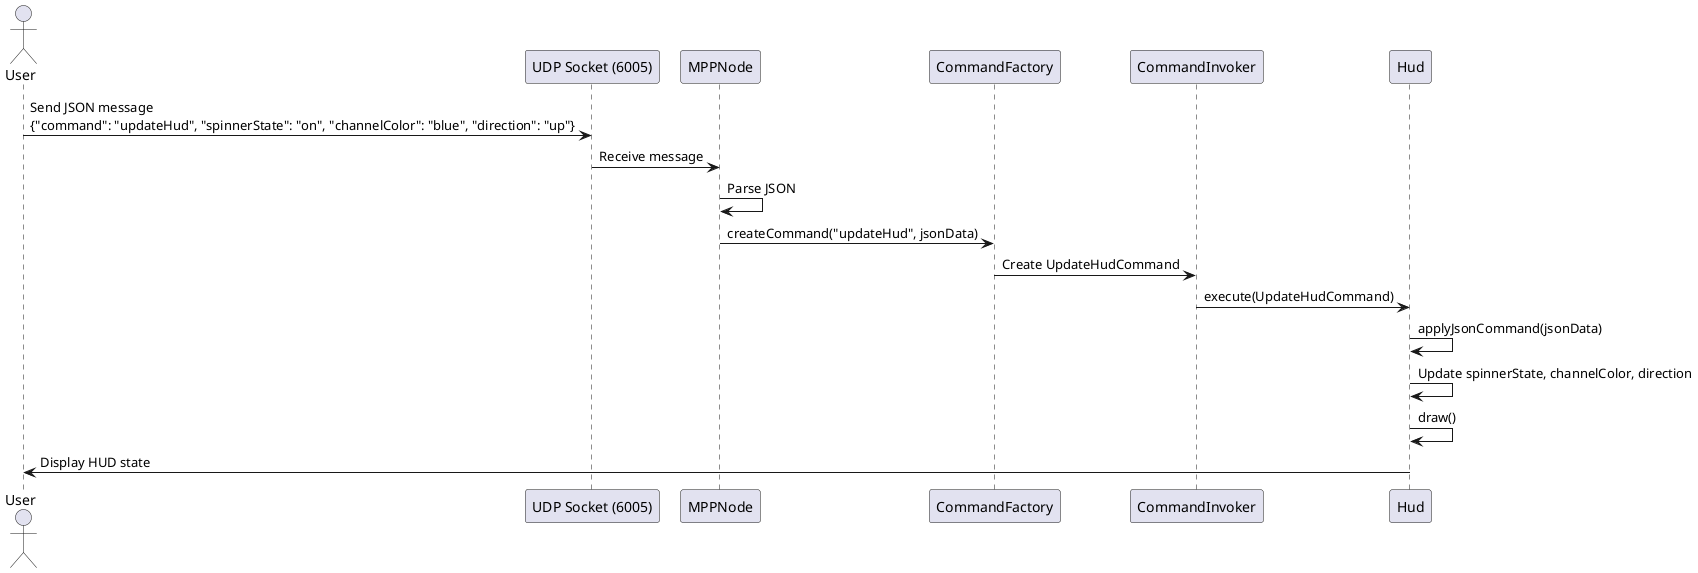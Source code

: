 @startuml
actor User
participant "UDP Socket (6005)" as UDPSocket
participant "MPPNode" as MPPNode
participant "CommandFactory" as CommandFactory
participant "CommandInvoker" as CommandInvoker
participant "Hud" as Hud

User -> UDPSocket: Send JSON message\n{"command": "updateHud", "spinnerState": "on", "channelColor": "blue", "direction": "up"}

UDPSocket -> MPPNode: Receive message
MPPNode -> MPPNode: Parse JSON
MPPNode -> CommandFactory: createCommand("updateHud", jsonData)
CommandFactory -> CommandInvoker: Create UpdateHudCommand
CommandInvoker -> Hud: execute(UpdateHudCommand)

Hud -> Hud: applyJsonCommand(jsonData)
Hud -> Hud: Update spinnerState, channelColor, direction
Hud -> Hud: draw()
Hud -> User: Display HUD state
@enduml

